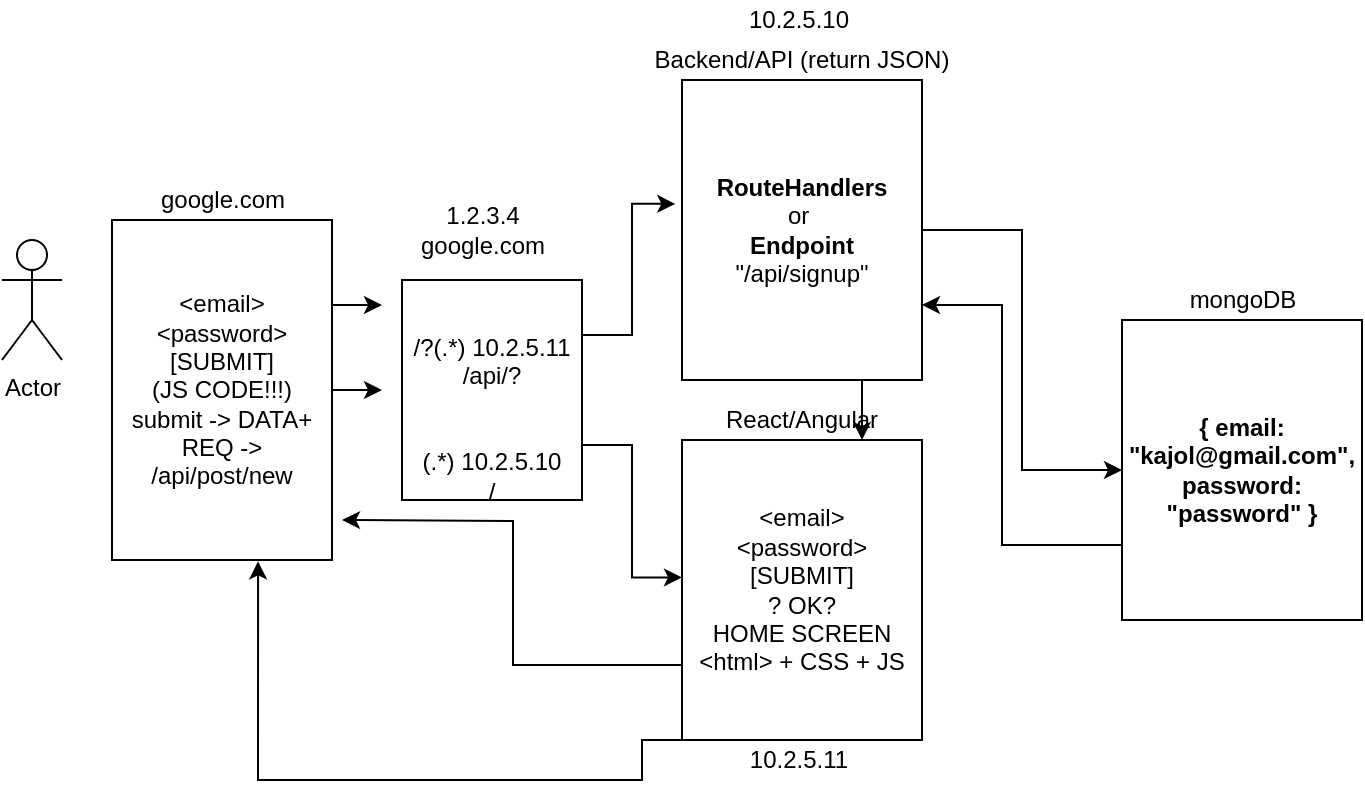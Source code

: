 <mxfile version="13.3.5" type="github">
  <diagram id="KEvdlhV-PNgIFsEYXOIJ" name="Page-1">
    <mxGraphModel dx="1022" dy="469" grid="1" gridSize="10" guides="1" tooltips="1" connect="1" arrows="1" fold="1" page="1" pageScale="1" pageWidth="827" pageHeight="1169" math="0" shadow="0">
      <root>
        <mxCell id="0" />
        <mxCell id="1" parent="0" />
        <mxCell id="1l1ZAulpspwUXhFEgNU0-22" style="edgeStyle=orthogonalEdgeStyle;rounded=0;orthogonalLoop=1;jettySize=auto;html=1;exitX=1;exitY=0.5;exitDx=0;exitDy=0;entryX=0;entryY=0.5;entryDx=0;entryDy=0;" edge="1" parent="1" source="1l1ZAulpspwUXhFEgNU0-16" target="1l1ZAulpspwUXhFEgNU0-20">
          <mxGeometry relative="1" as="geometry" />
        </mxCell>
        <mxCell id="1l1ZAulpspwUXhFEgNU0-40" style="edgeStyle=orthogonalEdgeStyle;rounded=0;orthogonalLoop=1;jettySize=auto;html=1;exitX=0.75;exitY=1;exitDx=0;exitDy=0;entryX=0.75;entryY=0;entryDx=0;entryDy=0;" edge="1" parent="1" source="1l1ZAulpspwUXhFEgNU0-16" target="1l1ZAulpspwUXhFEgNU0-25">
          <mxGeometry relative="1" as="geometry" />
        </mxCell>
        <mxCell id="1l1ZAulpspwUXhFEgNU0-16" value="&lt;b&gt;RouteHandlers&lt;br&gt;&lt;/b&gt;or&amp;nbsp;&lt;br&gt;&lt;b&gt;Endpoint&lt;/b&gt;&lt;br&gt;&quot;/api/signup&quot;" style="rounded=0;whiteSpace=wrap;html=1;" vertex="1" parent="1">
          <mxGeometry x="450" y="170" width="120" height="150" as="geometry" />
        </mxCell>
        <mxCell id="1l1ZAulpspwUXhFEgNU0-17" value="Backend/API (return JSON)" style="text;html=1;strokeColor=none;fillColor=none;align=center;verticalAlign=middle;whiteSpace=wrap;rounded=0;" vertex="1" parent="1">
          <mxGeometry x="425" y="150" width="170" height="20" as="geometry" />
        </mxCell>
        <mxCell id="1l1ZAulpspwUXhFEgNU0-23" style="edgeStyle=orthogonalEdgeStyle;rounded=0;orthogonalLoop=1;jettySize=auto;html=1;exitX=0;exitY=0.75;exitDx=0;exitDy=0;entryX=1;entryY=0.75;entryDx=0;entryDy=0;" edge="1" parent="1" source="1l1ZAulpspwUXhFEgNU0-20" target="1l1ZAulpspwUXhFEgNU0-16">
          <mxGeometry relative="1" as="geometry">
            <Array as="points">
              <mxPoint x="610" y="403" />
              <mxPoint x="610" y="283" />
            </Array>
          </mxGeometry>
        </mxCell>
        <mxCell id="1l1ZAulpspwUXhFEgNU0-20" value="&lt;b&gt;{ email: &quot;kajol@gmail.com&quot;,&lt;br&gt;password: &quot;password&quot; }&lt;/b&gt;" style="rounded=0;whiteSpace=wrap;html=1;" vertex="1" parent="1">
          <mxGeometry x="670" y="290" width="120" height="150" as="geometry" />
        </mxCell>
        <mxCell id="1l1ZAulpspwUXhFEgNU0-21" value="mongoDB" style="text;html=1;align=center;verticalAlign=middle;resizable=0;points=[];autosize=1;" vertex="1" parent="1">
          <mxGeometry x="695" y="270" width="70" height="20" as="geometry" />
        </mxCell>
        <mxCell id="1l1ZAulpspwUXhFEgNU0-36" style="edgeStyle=orthogonalEdgeStyle;rounded=0;orthogonalLoop=1;jettySize=auto;html=1;exitX=0;exitY=0.75;exitDx=0;exitDy=0;" edge="1" parent="1" source="1l1ZAulpspwUXhFEgNU0-25">
          <mxGeometry relative="1" as="geometry">
            <mxPoint x="280" y="390" as="targetPoint" />
          </mxGeometry>
        </mxCell>
        <mxCell id="1l1ZAulpspwUXhFEgNU0-41" style="edgeStyle=orthogonalEdgeStyle;rounded=0;orthogonalLoop=1;jettySize=auto;html=1;exitX=0;exitY=1;exitDx=0;exitDy=0;entryX=0.664;entryY=1.004;entryDx=0;entryDy=0;entryPerimeter=0;" edge="1" parent="1" source="1l1ZAulpspwUXhFEgNU0-25" target="1l1ZAulpspwUXhFEgNU0-30">
          <mxGeometry relative="1" as="geometry">
            <Array as="points">
              <mxPoint x="430" y="500" />
              <mxPoint x="430" y="520" />
              <mxPoint x="238" y="520" />
            </Array>
          </mxGeometry>
        </mxCell>
        <mxCell id="1l1ZAulpspwUXhFEgNU0-25" value="&amp;lt;email&amp;gt;&lt;br&gt;&amp;lt;password&amp;gt;&lt;br&gt;[SUBMIT]&lt;br&gt;? OK?&lt;br&gt;HOME SCREEN&lt;br&gt;&amp;lt;html&amp;gt; + CSS + JS" style="rounded=0;whiteSpace=wrap;html=1;" vertex="1" parent="1">
          <mxGeometry x="450" y="350" width="120" height="150" as="geometry" />
        </mxCell>
        <mxCell id="1l1ZAulpspwUXhFEgNU0-26" value="React/Angular" style="text;html=1;strokeColor=none;fillColor=none;align=center;verticalAlign=middle;whiteSpace=wrap;rounded=0;" vertex="1" parent="1">
          <mxGeometry x="490" y="330" width="40" height="20" as="geometry" />
        </mxCell>
        <mxCell id="1l1ZAulpspwUXhFEgNU0-28" value="Actor" style="shape=umlActor;verticalLabelPosition=bottom;labelBackgroundColor=#ffffff;verticalAlign=top;html=1;outlineConnect=0;" vertex="1" parent="1">
          <mxGeometry x="110" y="250" width="30" height="60" as="geometry" />
        </mxCell>
        <mxCell id="1l1ZAulpspwUXhFEgNU0-34" style="edgeStyle=orthogonalEdgeStyle;rounded=0;orthogonalLoop=1;jettySize=auto;html=1;exitX=1;exitY=0.25;exitDx=0;exitDy=0;" edge="1" parent="1" source="1l1ZAulpspwUXhFEgNU0-30">
          <mxGeometry relative="1" as="geometry">
            <mxPoint x="300" y="283" as="targetPoint" />
          </mxGeometry>
        </mxCell>
        <mxCell id="1l1ZAulpspwUXhFEgNU0-37" style="edgeStyle=orthogonalEdgeStyle;rounded=0;orthogonalLoop=1;jettySize=auto;html=1;exitX=1;exitY=0.5;exitDx=0;exitDy=0;" edge="1" parent="1" source="1l1ZAulpspwUXhFEgNU0-30">
          <mxGeometry relative="1" as="geometry">
            <mxPoint x="300" y="325" as="targetPoint" />
          </mxGeometry>
        </mxCell>
        <mxCell id="1l1ZAulpspwUXhFEgNU0-30" value="&lt;span&gt;&amp;lt;email&amp;gt;&lt;/span&gt;&lt;br&gt;&lt;span&gt;&amp;lt;password&amp;gt;&lt;/span&gt;&lt;br&gt;&lt;span&gt;[SUBMIT]&lt;br&gt;(JS CODE!!!)&lt;br&gt;submit -&amp;gt; DATA+ REQ -&amp;gt; /api/post/new&lt;br&gt;&lt;/span&gt;" style="rounded=0;whiteSpace=wrap;html=1;" vertex="1" parent="1">
          <mxGeometry x="165" y="240" width="110" height="170" as="geometry" />
        </mxCell>
        <mxCell id="1l1ZAulpspwUXhFEgNU0-31" value="google.com" style="text;html=1;align=center;verticalAlign=middle;resizable=0;points=[];autosize=1;" vertex="1" parent="1">
          <mxGeometry x="180" y="220" width="80" height="20" as="geometry" />
        </mxCell>
        <mxCell id="1l1ZAulpspwUXhFEgNU0-35" style="edgeStyle=orthogonalEdgeStyle;rounded=0;orthogonalLoop=1;jettySize=auto;html=1;exitX=1;exitY=0.75;exitDx=0;exitDy=0;entryX=0;entryY=0.458;entryDx=0;entryDy=0;entryPerimeter=0;" edge="1" parent="1" source="1l1ZAulpspwUXhFEgNU0-32" target="1l1ZAulpspwUXhFEgNU0-25">
          <mxGeometry relative="1" as="geometry" />
        </mxCell>
        <mxCell id="1l1ZAulpspwUXhFEgNU0-38" style="edgeStyle=orthogonalEdgeStyle;rounded=0;orthogonalLoop=1;jettySize=auto;html=1;exitX=1;exitY=0.25;exitDx=0;exitDy=0;entryX=-0.028;entryY=0.413;entryDx=0;entryDy=0;entryPerimeter=0;" edge="1" parent="1" source="1l1ZAulpspwUXhFEgNU0-32" target="1l1ZAulpspwUXhFEgNU0-16">
          <mxGeometry relative="1" as="geometry" />
        </mxCell>
        <mxCell id="1l1ZAulpspwUXhFEgNU0-32" value="&lt;br&gt;&lt;br&gt;&lt;br&gt;&lt;br&gt;/?(.*)&amp;nbsp;&lt;span&gt;10.2.5.11&lt;br&gt;/api/?&lt;br&gt;&lt;br&gt;&lt;br&gt;(.*)&amp;nbsp;&lt;/span&gt;&lt;span&gt;10.2.5.10&lt;/span&gt;&lt;span&gt;&lt;br&gt;&lt;/span&gt;/&lt;br&gt;&lt;span style=&quot;color: rgba(0 , 0 , 0 , 0) ; font-family: monospace ; font-size: 0px&quot;&gt;%3CmxGraphModel%3E%3Croot%3E%3CmxCell%20id%3D%220%22%2F%3E%3CmxCell%20id%3D%221%22%20parent%3D%220%22%2F%3E%3CmxCell%20id%3D%222%22%20value%3D%2210.2.5.11%22%20style%3D%22text%3Bhtml%3D1%3Balign%3Dcenter%3BverticalAlign%3Dmiddle%3Bresizable%3D0%3Bpoints%3D%5B%5D%3Bautosize%3D1%3B%22%20vertex%3D%221%22%20parent%3D%221%22%3E%3CmxGeometry%20x%3D%22478%22%20y%3D%22500%22%20width%3D%2260%22%20height%3D%2220%22%20as%3D%22geometry%22%2F%3E%3C%2FmxCell%3E%3C%2Froot%3E%3C%2FmxGraphModel%3E&lt;/span&gt;&lt;br&gt;&amp;nbsp;&lt;span style=&quot;color: rgba(0 , 0 , 0 , 0) ; font-family: monospace ; font-size: 0px&quot;&gt;%3CmxGraphModel%3E%3Croot%3E%3CmxCell%20id%3D%220%22%2F%3E%3CmxCell%20id%3D%221%22%20parent%3D%220%22%2F%3E%3CmxCell%20id%3D%222%22%20value%3D%2210.2.5.11%22%20style%3D%22text%3Bhtml%3D1%3Balign%3Dcenter%3BverticalAlign%3Dmiddle%3Bresizable%3D0%3Bpoints%3D%5B%5D%3Bautosize%3D1%3B%22%20vertex%3D%221%22%20parent%3D%221%22%3E%3CmxGeometry%20x%3D%22478%22%20y%3D%22500%22%20width%3D%2260%22%20height%3D%2220%22%20as%3D%22geometry%22%2F%3E%3C%2FmxCell%3E%3C%2Froot%3E%3C%2FmxGraphModel%3E&lt;/span&gt;" style="rounded=0;whiteSpace=wrap;html=1;" vertex="1" parent="1">
          <mxGeometry x="310" y="270" width="90" height="110" as="geometry" />
        </mxCell>
        <mxCell id="1l1ZAulpspwUXhFEgNU0-42" value="10.2.5.10" style="text;html=1;align=center;verticalAlign=middle;resizable=0;points=[];autosize=1;" vertex="1" parent="1">
          <mxGeometry x="473" y="130" width="70" height="20" as="geometry" />
        </mxCell>
        <mxCell id="1l1ZAulpspwUXhFEgNU0-43" value="10.2.5.11" style="text;html=1;align=center;verticalAlign=middle;resizable=0;points=[];autosize=1;" vertex="1" parent="1">
          <mxGeometry x="478" y="500" width="60" height="20" as="geometry" />
        </mxCell>
        <mxCell id="1l1ZAulpspwUXhFEgNU0-48" value="1.2.3.4&lt;br&gt;google.com" style="text;html=1;align=center;verticalAlign=middle;resizable=0;points=[];autosize=1;" vertex="1" parent="1">
          <mxGeometry x="310" y="230" width="80" height="30" as="geometry" />
        </mxCell>
      </root>
    </mxGraphModel>
  </diagram>
</mxfile>
